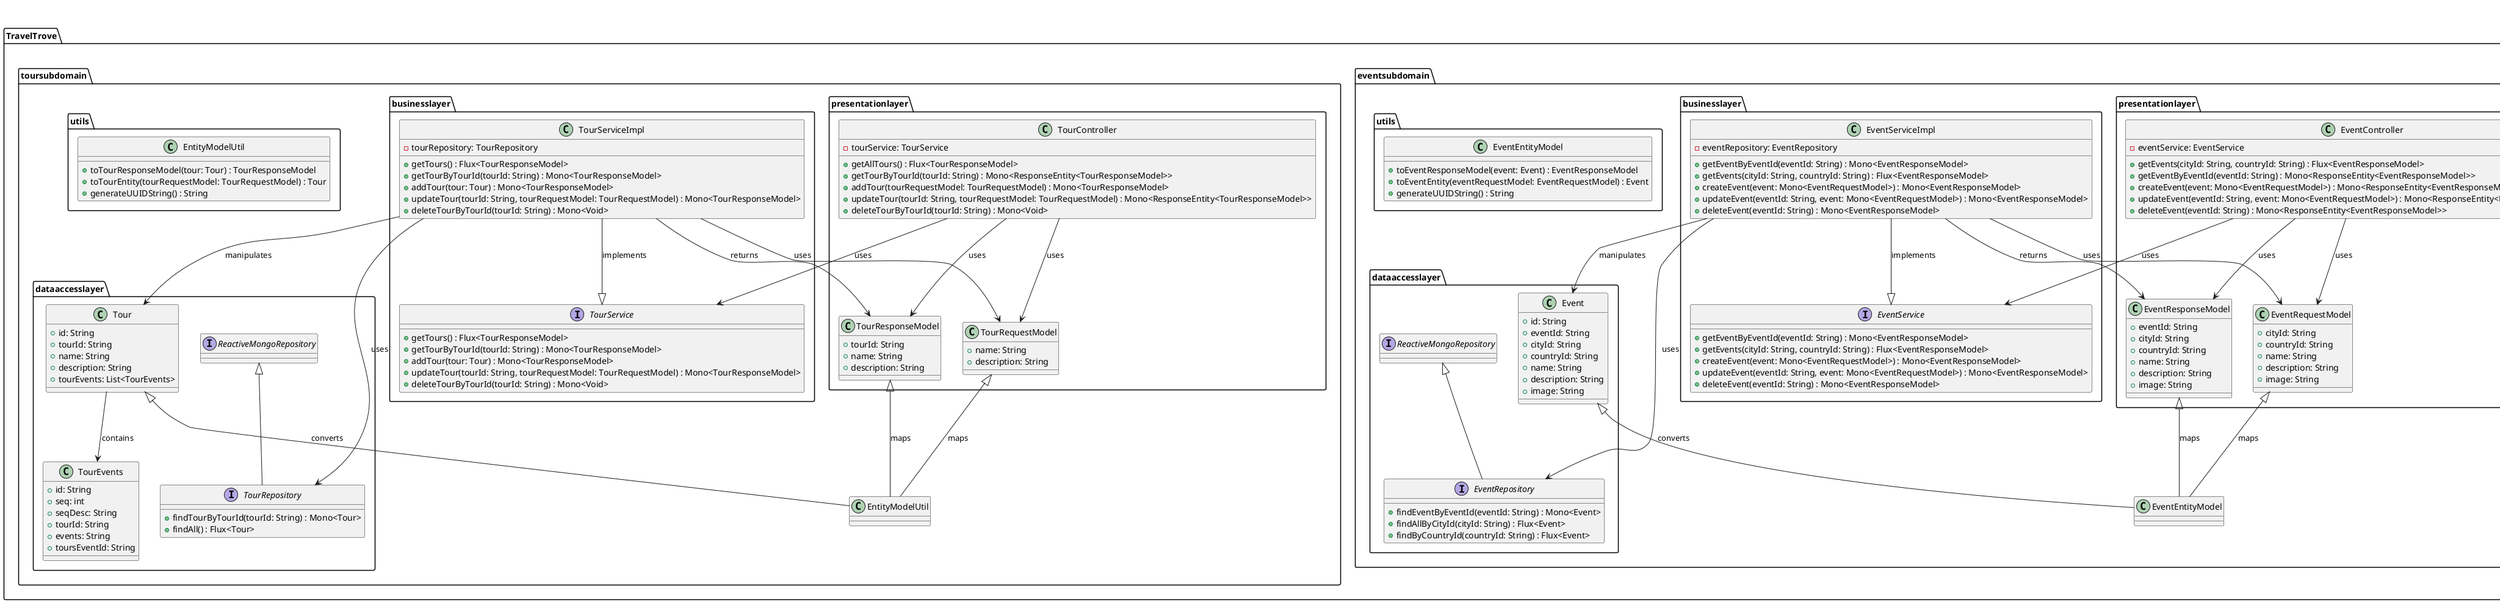 @startuml
title Integrated Class Diagram for TravelTrove System

package "TravelTrove" {
    package "countrysubdomain" {

        package "businesslayer" {
            interface CountryService {
                + getAllCountries() : Flux<CountryResponseModel>
                + getCountryById(countryId: String) : Mono<CountryResponseModel>
                + addCountry(country: Country) : Mono<CountryResponseModel>
                + updateCountry(countryId: String, countryRequestModel: CountryRequestModel) : Mono<CountryResponseModel>
                + deleteCountry(countryId: String) : Mono<Void>
            }

            class CountryServiceImpl {
                - countryRepository: CountryRepository
                + getAllCountries() : Flux<CountryResponseModel>
                + getCountryById(countryId: String) : Mono<CountryResponseModel>
                + addCountry(country: Country) : Mono<CountryResponseModel>
                + updateCountry(countryId: String, countryRequestModel: CountryRequestModel) : Mono<CountryResponseModel>
                + deleteCountry(countryId: String) : Mono<Void>
            }
        }

        package "dataaccesslayer" {
            class Country {
                - id: String
                - countryId: String
                - name: String
                - image: String
            }

            interface CountryRepository extends ReactiveMongoRepository {
                + findCountryByCountryId(countryId: String) : Mono<Country>
            }
        }

        package "presentationlayer" {
            class CountryRequestModel {
                - name: String
                - image: String
            }

            class CountryResponseModel {
                - countryId: String
                - name: String
                - image: String
            }

            class CountryController {
                - countryService: CountryService
                + getAllCountries() : Flux<CountryResponseModel>
                + getCountryById(countryId: String) : Mono<ResponseEntity<CountryResponseModel>>
                + addCountry(countryRequestModel: CountryRequestModel) : Mono<CountryResponseModel>
                + updateCountry(countryId: String, countryRequestModel: CountryRequestModel) : Mono<ResponseEntity<CountryResponseModel>>
                + deleteCountry(countryId: String) : Mono<Void>
            }
        }

        package "utils" {
            class EntityModelUtil {
                + toCountryResponseModel(country: Country) : CountryResponseModel
                + toCountryEntity(countryRequestModel: CountryRequestModel) : Country
                + generateUUIDString() : String
            }
        }

        CountryServiceImpl -down-|> CountryService : implements
        CountryServiceImpl -down-> CountryRepository : uses
        CountryController -down-> CountryService : uses
        CountryController -down-> CountryRequestModel : uses
        CountryController -down-> CountryResponseModel : uses
        CountryServiceImpl -down-> Country : manipulates
        CountryServiceImpl -down-> CountryRequestModel : uses
        CountryServiceImpl -down-> CountryResponseModel : returns
        EntityModelUtil -up-^ Country : converts
        EntityModelUtil -up-^ CountryRequestModel : maps
        EntityModelUtil -up-^ CountryResponseModel : maps
    }

    package "citysubdomain" {

        package "businesslayer" {
            interface CityService {
                + addCity(cityRequestModel: CityRequestModel) : Mono<CityResponseModel>
                + getCityById(cityId: String) : Mono<CityResponseModel>
                + getAllCities() : Flux<CityResponseModel>
                + updateCity(cityId: String, cityRequestModel: CityRequestModel) : Mono<CityResponseModel>
                + deleteCityByCityId(cityId: String) : Mono<Void>
            }

            class CityServiceImpl {
                - cityRepository: CityRepository
                + addCity(cityRequestModel: CityRequestModel) : Mono<CityResponseModel>
                + getCityById(cityId: String) : Mono<CityResponseModel>
                + getAllCities() : Flux<CityResponseModel>
                + updateCity(cityId: String, cityRequestModel: CityRequestModel) : Mono<CityResponseModel>
                + deleteCityByCityId(cityId: String) : Mono<Void>
            }
        }

        package "dataaccesslayer" {
            class City {
                - id: String
                - cityId: String
                - name: String
                - countryId: String
            }

            interface CityRepository extends ReactiveMongoRepository {
                + findCityByCityId(cityId: String) : Mono<City>
                + findCityByCityIdAndCountryId(cityId: String, countryId: String) : Mono<City>
                + findAllCitiesByCountryId(countryId: String) : Flux<City>
            }
        }

        package "presentationlayer" {
            class CityRequestModel {
                - name: String
                - countryId: String
            }

            class CityResponseModel {
                - cityId: String
                - name: String
                - countryId: String
            }

            class CityController {
                - cityService: CityService
                + addCity(cityRequestModel: CityRequestModel) : Mono<CityResponseModel>
                + getCityById(cityId: String) : Mono<ResponseEntity<CityResponseModel>>
                + getAllCities() : Flux<CityResponseModel>
                + updateCity(cityId: String, cityRequestModel: CityRequestModel) : Mono<ResponseEntity<CityResponseModel>>
                + deleteCityByCityId(cityId: String) : Mono<Void>
            }
        }

        package "utils" {
            class EntityModelUtil {
                + toCityResponseModel(city: City) : CityResponseModel
                + toCityEntity(cityRequestModel: CityRequestModel) : City
                + generateUUIDString() : String
            }
        }

        CityServiceImpl -down-|> CityService : implements
        CityServiceImpl -down-> CityRepository : uses
        CityController -down-> CityService : uses
        CityController -down-> CityRequestModel : uses
        CityController -down-> CityResponseModel : uses
        CityServiceImpl -down-> City : manipulates
        CityServiceImpl -down-> CityRequestModel : uses
        CityServiceImpl -down-> CityResponseModel : returns
        EntityModelUtil -up-^ City : converts
        EntityModelUtil -up-^ CityRequestModel : maps
        EntityModelUtil -up-^ CityResponseModel : maps
    }

    package "toureventsubdomain" {

        package "businesslayer" {
            interface TourEventService {
                + getAllTourEvents() : Flux<TourEventResponseModel>
                + getTourEventsByTourId(tourId: String) : Flux<TourEventResponseModel>
                + getTourEventByTourEventId(tourEventId: String) : Mono<TourEventResponseModel>
                + addTourEvent(tourEvent: TourEvent) : Mono<TourEventResponseModel>
                + updateTourEvent(tourEventId: String, request: TourEventRequestModel) : Mono<TourEventResponseModel>
                + deleteTourEvent(tourEventId: String) : Mono<Void>
            }

            class TourEventServiceImpl {
                - tourEventRepository: TourEventRepository
                + getAllTourEvents() : Flux<TourEventResponseModel>
                + getTourEventsByTourId(tourId: String) : Flux<TourEventResponseModel>
                + getTourEventByTourEventId(tourEventId: String) : Mono<TourEventResponseModel>
                + addTourEvent(tourEvent: TourEvent) : Mono<TourEventResponseModel>
                + updateTourEvent(tourEventId: String, request: TourEventRequestModel) : Mono<TourEventResponseModel>
                + deleteTourEvent(tourEventId: String) : Mono<Void>
            }
        }

        package "datalayer" {
            class TourEvent {
                - id: String
                - tourEventId: String
                - seq: Integer
                - seqDesc: String
                - tourId: String
                - eventId: String
            }

            interface TourEventRepository extends ReactiveMongoRepository {
                + findAllByTourId(tourId: String) : Flux<TourEvent>
                + findByTourEventId(tourEventId: String) : Mono<TourEvent>
                + deleteByTourEventId(tourEventId: String) : Mono<Void>
            }
        }

        package "presentationlayer" {
            class TourEventRequestModel {
                - seq: Integer
                - seqDesc: String
                - tourId: String
                - eventId: String
            }

            class TourEventResponseModel {
                - tourEventId: String
                - seq: Integer
                - seqDesc: String
                - tourId: String
                - eventId: String
            }

            class TourEventController {
                - tourEventService: TourEventService
                - tourEventRepository: TourEventRepository
                + getAllTourEvents() : Flux<TourEventResponseModel>
                + getTourEventsByTourId(tourId: String) : Flux<TourEventResponseModel>
                + getTourEventByTourEventId(tourEventId: String) : Mono<ResponseEntity<TourEventResponseModel>>
                + addTourEvent(request: TourEventRequestModel) : Mono<TourEventResponseModel>
                + updateTourEvent(tourEventId: String, request: TourEventRequestModel) : Mono<ResponseEntity<TourEventResponseModel>>
                + deleteTourEvent(tourEventId: String) : Mono<Void>
            }
        }

        package "utils" {
            class EventEntityModel {
                + toTourEventResponseModel(tourEvent: TourEvent) : TourEventResponseModel
                + toTourEventEntity(request: TourEventRequestModel) : TourEvent
                + generateUUIDString() : String
            }
        }

        TourEventServiceImpl -down-|> TourEventService : implements
        TourEventServiceImpl -down-> TourEventRepository : uses
        TourEventController -down-> TourEventService : uses
        TourEventController -down-> TourEventRepository : uses
        TourEventController -down-> TourEventRequestModel : uses
        TourEventController -down-> TourEventResponseModel : returns
        EventEntityModel -up-^ TourEvent : maps
    }

    package "eventsubdomain" {

        package "businesslayer" {
            interface EventService {
                + getEventByEventId(eventId: String) : Mono<EventResponseModel>
                + getEvents(cityId: String, countryId: String) : Flux<EventResponseModel>
                + createEvent(event: Mono<EventRequestModel>) : Mono<EventResponseModel>
                + updateEvent(eventId: String, event: Mono<EventRequestModel>) : Mono<EventResponseModel>
                + deleteEvent(eventId: String) : Mono<EventResponseModel>
            }

            class EventServiceImpl {
                - eventRepository: EventRepository
                + getEventByEventId(eventId: String) : Mono<EventResponseModel>
                + getEvents(cityId: String, countryId: String) : Flux<EventResponseModel>
                + createEvent(event: Mono<EventRequestModel>) : Mono<EventResponseModel>
                + updateEvent(eventId: String, event: Mono<EventRequestModel>) : Mono<EventResponseModel>
                + deleteEvent(eventId: String) : Mono<EventResponseModel>
            }
        }

        package "dataaccesslayer" {
            class Event {
                + id: String
                + eventId: String
                + cityId: String
                + countryId: String
                + name: String
                + description: String
                + image: String
            }

            interface EventRepository extends ReactiveMongoRepository {
                + findEventByEventId(eventId: String) : Mono<Event>
                + findAllByCityId(cityId: String) : Flux<Event>
                + findByCountryId(countryId: String) : Flux<Event>
            }
        }

        package "presentationlayer" {
            class EventRequestModel {
                + cityId: String
                + countryId: String
                + name: String
                + description: String
                + image: String
            }

            class EventResponseModel {
                + eventId: String
                + cityId: String
                + countryId: String
                + name: String
                + description: String
                + image: String
            }

            class EventController {
                - eventService: EventService
                + getEvents(cityId: String, countryId: String) : Flux<EventResponseModel>
                + getEventByEventId(eventId: String) : Mono<ResponseEntity<EventResponseModel>>
                + createEvent(event: Mono<EventRequestModel>) : Mono<ResponseEntity<EventResponseModel>>
                + updateEvent(eventId: String, event: Mono<EventRequestModel>) : Mono<ResponseEntity<EventResponseModel>>
                + deleteEvent(eventId: String) : Mono<ResponseEntity<EventResponseModel>>
            }
        }

        package "utils" {
            class EventEntityModel {
                + toEventResponseModel(event: Event) : EventResponseModel
                + toEventEntity(eventRequestModel: EventRequestModel) : Event
                + generateUUIDString() : String
            }
        }

        EventServiceImpl -down-|> EventService : implements
        EventServiceImpl -down-> EventRepository : uses
        EventController -down-> EventService : uses
        EventController -down-> EventRequestModel : uses
        EventController -down-> EventResponseModel : uses
        EventServiceImpl -down-> Event : manipulates
        EventServiceImpl -down-> EventRequestModel : uses
        EventServiceImpl -down-> EventResponseModel : returns
        EventEntityModel -up-^ Event : converts
        EventEntityModel -up-^ EventRequestModel : maps
        EventEntityModel -up-^ EventResponseModel : maps
    }

    package "toursubdomain" {

        package "businesslayer" {
            interface TourService {
                + getTours() : Flux<TourResponseModel>
                + getTourByTourId(tourId: String) : Mono<TourResponseModel>
                + addTour(tour: Tour) : Mono<TourResponseModel>
                + updateTour(tourId: String, tourRequestModel: TourRequestModel) : Mono<TourResponseModel>
                + deleteTourByTourId(tourId: String) : Mono<Void>
            }

            class TourServiceImpl {
                - tourRepository: TourRepository
                + getTours() : Flux<TourResponseModel>
                + getTourByTourId(tourId: String) : Mono<TourResponseModel>
                + addTour(tour: Tour) : Mono<TourResponseModel>
                + updateTour(tourId: String, tourRequestModel: TourRequestModel) : Mono<TourResponseModel>
                + deleteTourByTourId(tourId: String) : Mono<Void>
            }
        }

        package "dataaccesslayer" {
            class Tour {
                + id: String
                + tourId: String
                + name: String
                + description: String
                + tourEvents: List<TourEvents>
            }

            class TourEvents {
                + id: String
                + seq: int
                + seqDesc: String
                + tourId: String
                + events: String
                + toursEventId: String
            }

            interface TourRepository extends ReactiveMongoRepository {
                + findTourByTourId(tourId: String) : Mono<Tour>
                + findAll() : Flux<Tour>
            }
        }

        package "presentationlayer" {
            class TourRequestModel {
                + name: String
                + description: String
            }

            class TourResponseModel {
                + tourId: String
                + name: String
                + description: String
            }

            class TourController {
                - tourService: TourService
                + getAllTours() : Flux<TourResponseModel>
                + getTourByTourId(tourId: String) : Mono<ResponseEntity<TourResponseModel>>
                + addTour(tourRequestModel: TourRequestModel) : Mono<TourResponseModel>
                + updateTour(tourId: String, tourRequestModel: TourRequestModel) : Mono<ResponseEntity<TourResponseModel>>
                + deleteTourByTourId(tourId: String) : Mono<Void>
            }
        }

        package "utils" {
            class EntityModelUtil {
                + toTourResponseModel(tour: Tour) : TourResponseModel
                + toTourEntity(tourRequestModel: TourRequestModel) : Tour
                + generateUUIDString() : String
            }
        }

        TourServiceImpl -down-|> TourService : implements
        TourServiceImpl -down-> TourRepository : uses
        TourController -down-> TourService : uses
        TourController -down-> TourRequestModel : uses
        TourController -down-> TourResponseModel : uses
        TourServiceImpl -down-> Tour : manipulates
        TourServiceImpl -down-> TourRequestModel : uses
        TourServiceImpl -down-> TourResponseModel : returns
        EntityModelUtil -up-^ Tour : converts
        EntityModelUtil -up-^ TourRequestModel : maps
        EntityModelUtil -up-^ TourResponseModel : maps
        Tour -down-> TourEvents : contains
    }

}

@enduml